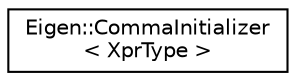 digraph "Graphical Class Hierarchy"
{
  edge [fontname="Helvetica",fontsize="10",labelfontname="Helvetica",labelfontsize="10"];
  node [fontname="Helvetica",fontsize="10",shape=record];
  rankdir="LR";
  Node1 [label="Eigen::CommaInitializer\l\< XprType \>",height=0.2,width=0.4,color="black", fillcolor="white", style="filled",URL="$struct_eigen_1_1_comma_initializer.html",tooltip="Helper class used by the comma initializer operator. "];
}

